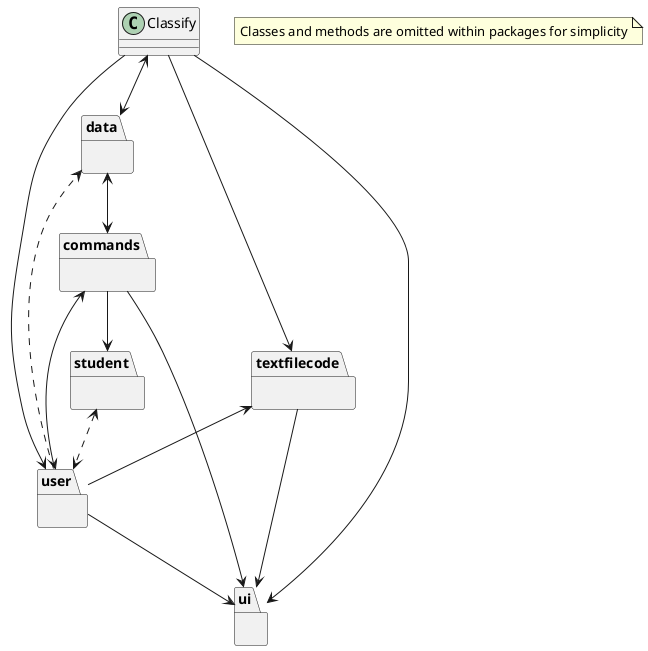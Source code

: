 @startuml MainArchitecture

package data {
}
package commands {
}
package textfilecode {
}
package ui {
}
package student {
}
package user {
}

class Classify

Classify --> user
Classify <--> data
Classify --> textfilecode
user <--> commands
data <--> commands
Classify --> ui
textfilecode <-- user
textfilecode --> ui
student <..> user
commands --> student
commands --> ui
user --> ui
user ..> data

note "Classes and methods are omitted within packages for simplicity" as n1

@enduml
